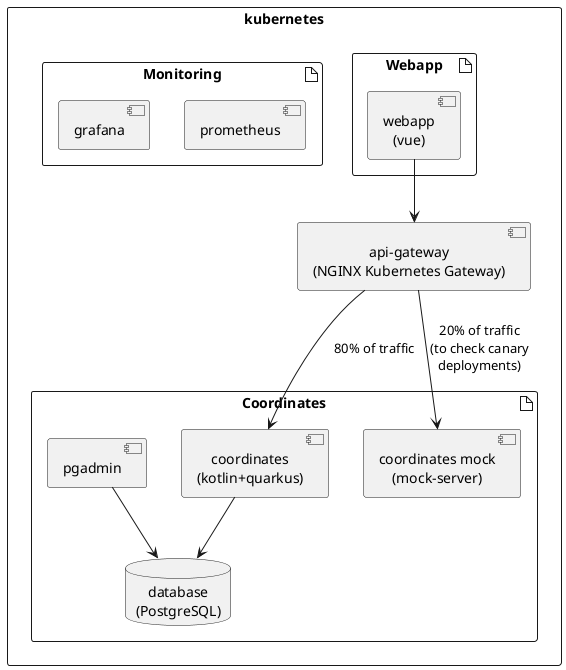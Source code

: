 @startuml
skinparam defaultTextAlignment center

' ---

rectangle kubernetes {

artifact Webapp {
    [webapp\n(vue)] as webapp
}

' [mobileapp] as mobileapp

[api-gateway\n(NGINX Kubernetes Gateway)] as apigateway

artifact Coordinates {
    [coordinates\n(kotlin+quarkus)] as coordinates
    ' [coordinates reporter] as coordinatesreporter
    [coordinates mock\n(mock-server)] as coordinatesmock
    [pgadmin] as pgadmin
    database "database\n(PostgreSQL)" as database {
    }
}

artifact Monitoring {
    [prometheus] as prometheus
    [grafana] as grafana
}

' queue [events\n(kafka)] as events{
    ' 
' }

}

' ---

webapp --> apigateway

' apigateway --> coordinatesreporter
apigateway --> coordinatesmock : 20% of traffic\n(to check canary\ndeployments)
apigateway --> coordinates : 80% of traffic

coordinates --> database
pgadmin --> database
' coordinates -left-> events

' mobileapp --> apigateway 

' coordinatesreporter -left-> events

@enduml